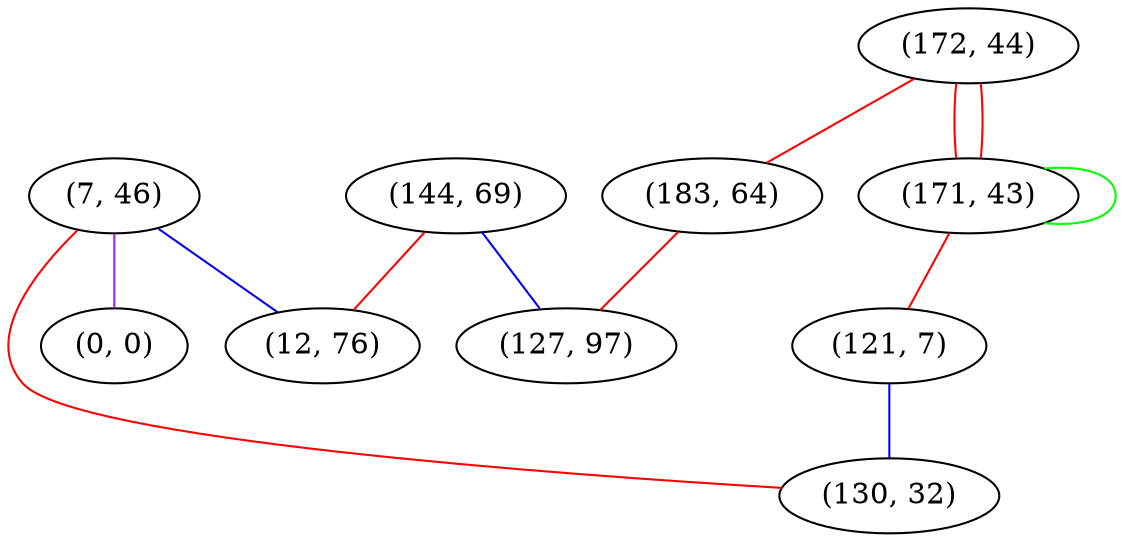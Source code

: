 graph "" {
"(7, 46)";
"(172, 44)";
"(144, 69)";
"(171, 43)";
"(12, 76)";
"(121, 7)";
"(130, 32)";
"(0, 0)";
"(183, 64)";
"(127, 97)";
"(7, 46)" -- "(130, 32)"  [color=red, key=0, weight=1];
"(7, 46)" -- "(0, 0)"  [color=purple, key=0, weight=4];
"(7, 46)" -- "(12, 76)"  [color=blue, key=0, weight=3];
"(172, 44)" -- "(183, 64)"  [color=red, key=0, weight=1];
"(172, 44)" -- "(171, 43)"  [color=red, key=0, weight=1];
"(172, 44)" -- "(171, 43)"  [color=red, key=1, weight=1];
"(144, 69)" -- "(12, 76)"  [color=red, key=0, weight=1];
"(144, 69)" -- "(127, 97)"  [color=blue, key=0, weight=3];
"(171, 43)" -- "(171, 43)"  [color=green, key=0, weight=2];
"(171, 43)" -- "(121, 7)"  [color=red, key=0, weight=1];
"(121, 7)" -- "(130, 32)"  [color=blue, key=0, weight=3];
"(183, 64)" -- "(127, 97)"  [color=red, key=0, weight=1];
}

